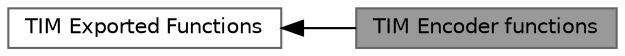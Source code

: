 digraph "TIM Encoder functions"
{
 // LATEX_PDF_SIZE
  bgcolor="transparent";
  edge [fontname=Helvetica,fontsize=10,labelfontname=Helvetica,labelfontsize=10];
  node [fontname=Helvetica,fontsize=10,shape=box,height=0.2,width=0.4];
  rankdir=LR;
  Node2 [id="Node000002",label="TIM Exported Functions",height=0.2,width=0.4,color="grey40", fillcolor="white", style="filled",URL="$group___t_i_m___exported___functions.html",tooltip=" "];
  Node1 [id="Node000001",label="TIM Encoder functions",height=0.2,width=0.4,color="gray40", fillcolor="grey60", style="filled", fontcolor="black",tooltip="TIM Encoder functions."];
  Node2->Node1 [shape=plaintext, dir="back", style="solid"];
}
